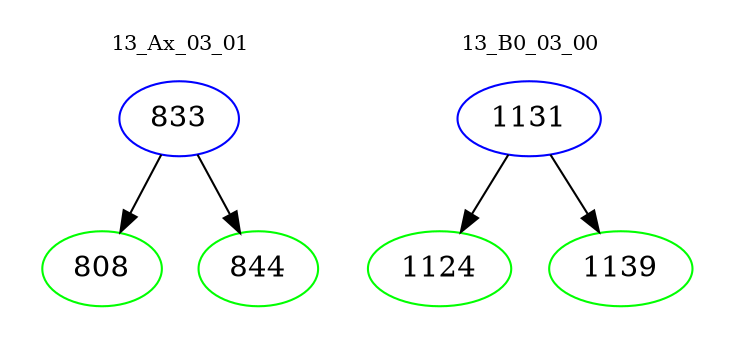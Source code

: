 digraph{
subgraph cluster_0 {
color = white
label = "13_Ax_03_01";
fontsize=10;
T0_833 [label="833", color="blue"]
T0_833 -> T0_808 [color="black"]
T0_808 [label="808", color="green"]
T0_833 -> T0_844 [color="black"]
T0_844 [label="844", color="green"]
}
subgraph cluster_1 {
color = white
label = "13_B0_03_00";
fontsize=10;
T1_1131 [label="1131", color="blue"]
T1_1131 -> T1_1124 [color="black"]
T1_1124 [label="1124", color="green"]
T1_1131 -> T1_1139 [color="black"]
T1_1139 [label="1139", color="green"]
}
}

